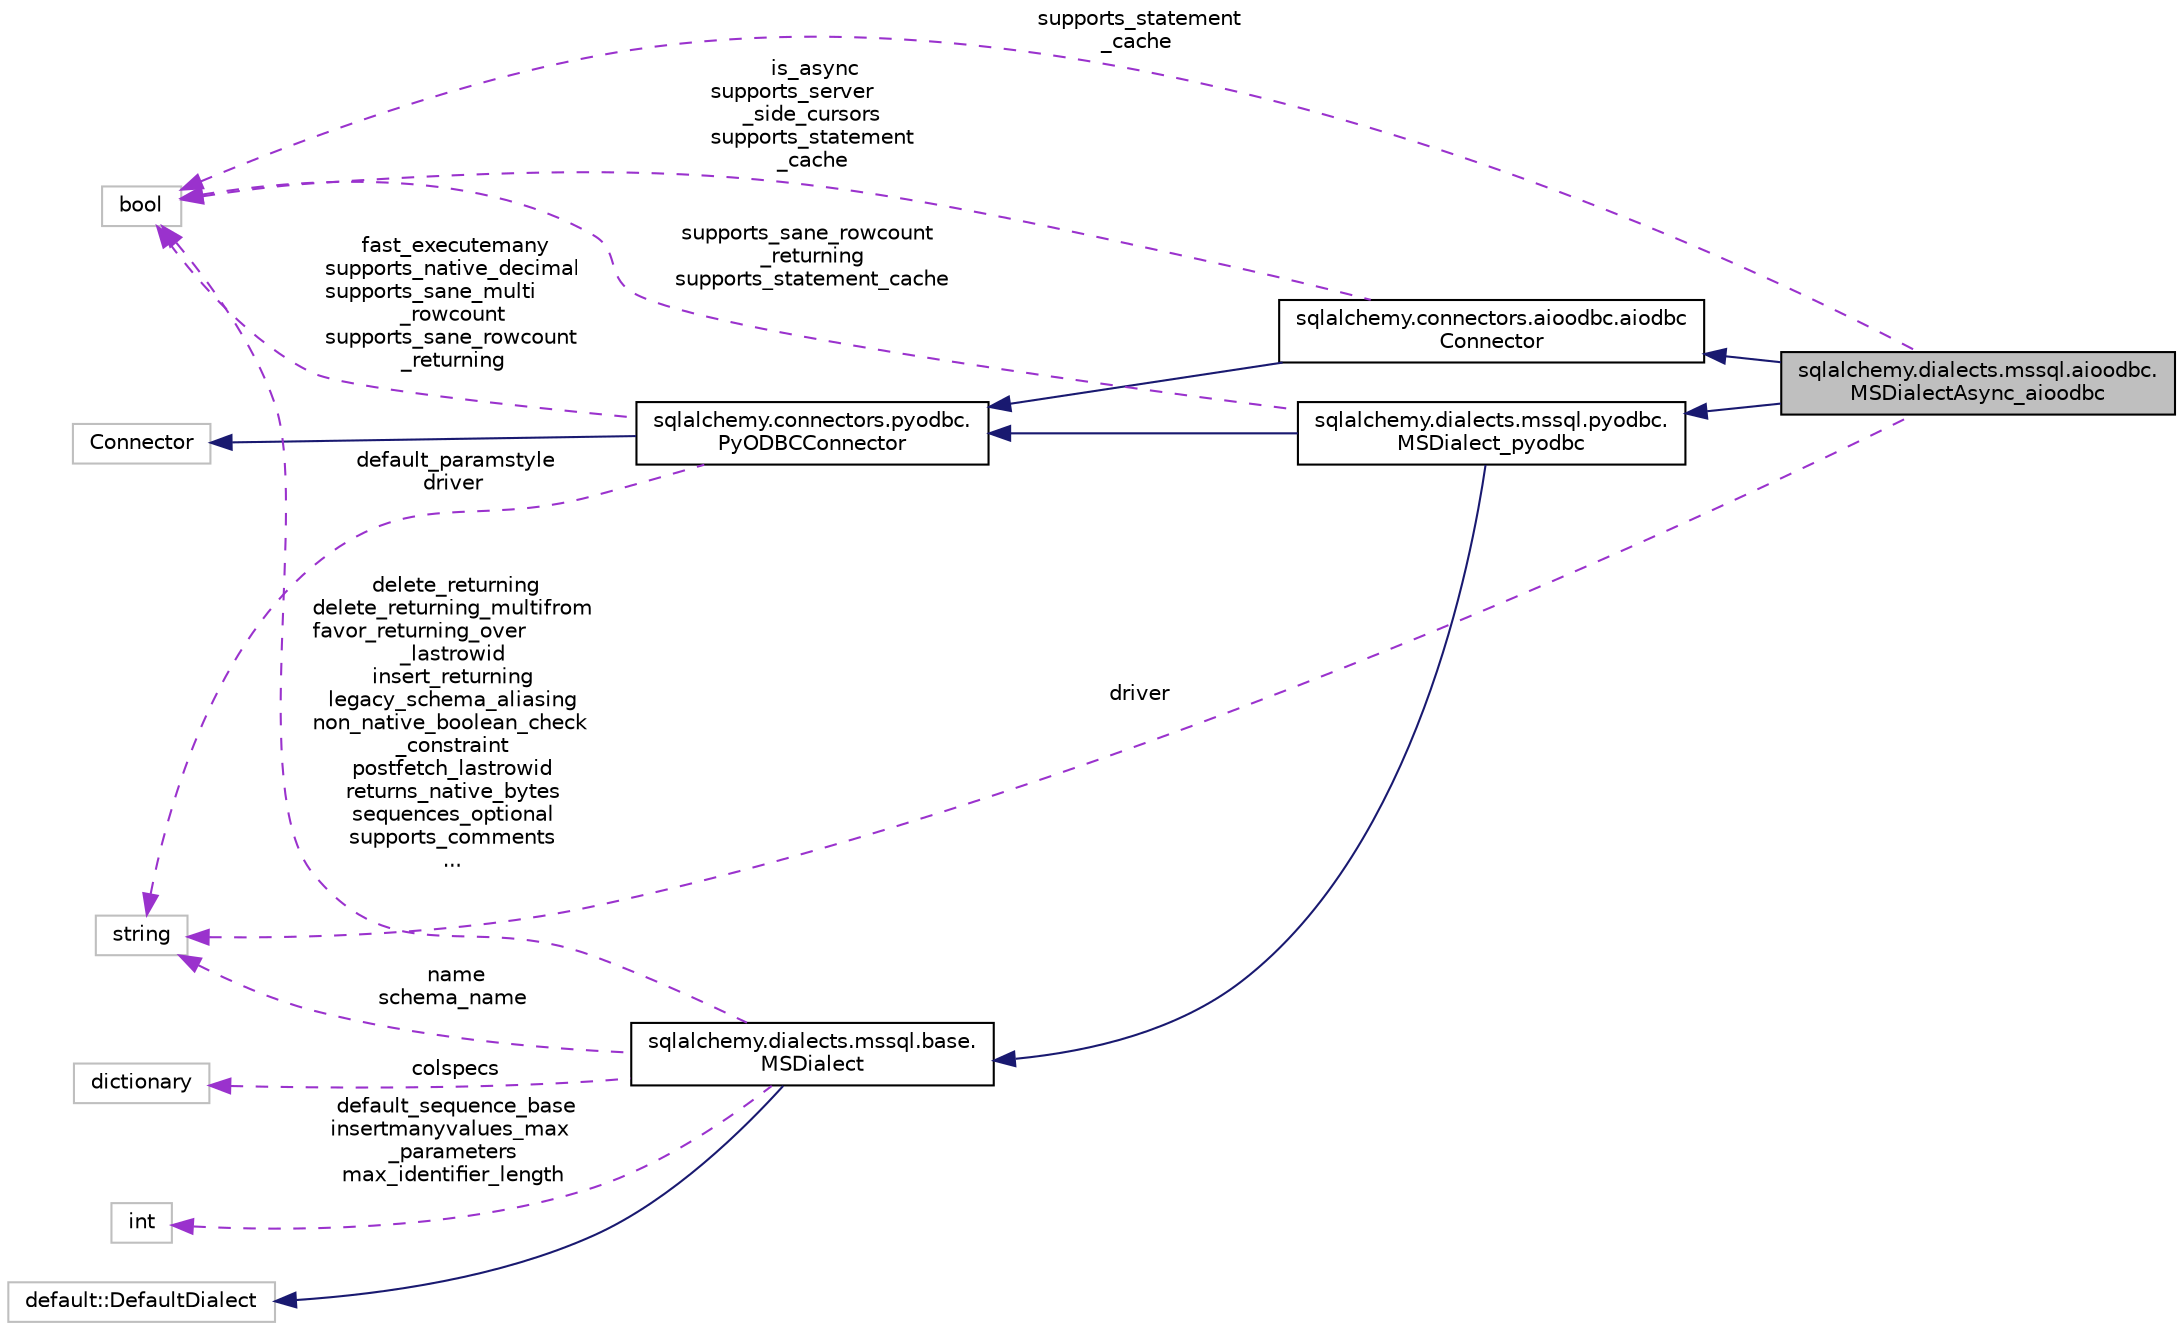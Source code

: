digraph "sqlalchemy.dialects.mssql.aioodbc.MSDialectAsync_aioodbc"
{
 // LATEX_PDF_SIZE
  edge [fontname="Helvetica",fontsize="10",labelfontname="Helvetica",labelfontsize="10"];
  node [fontname="Helvetica",fontsize="10",shape=record];
  rankdir="LR";
  Node1 [label="sqlalchemy.dialects.mssql.aioodbc.\lMSDialectAsync_aioodbc",height=0.2,width=0.4,color="black", fillcolor="grey75", style="filled", fontcolor="black",tooltip=" "];
  Node2 -> Node1 [dir="back",color="midnightblue",fontsize="10",style="solid",fontname="Helvetica"];
  Node2 [label="sqlalchemy.connectors.aioodbc.aiodbc\lConnector",height=0.2,width=0.4,color="black", fillcolor="white", style="filled",URL="$classsqlalchemy_1_1connectors_1_1aioodbc_1_1aiodbcConnector.html",tooltip=" "];
  Node3 -> Node2 [dir="back",color="midnightblue",fontsize="10",style="solid",fontname="Helvetica"];
  Node3 [label="sqlalchemy.connectors.pyodbc.\lPyODBCConnector",height=0.2,width=0.4,color="black", fillcolor="white", style="filled",URL="$classsqlalchemy_1_1connectors_1_1pyodbc_1_1PyODBCConnector.html",tooltip=" "];
  Node4 -> Node3 [dir="back",color="midnightblue",fontsize="10",style="solid",fontname="Helvetica"];
  Node4 [label="Connector",height=0.2,width=0.4,color="grey75", fillcolor="white", style="filled",tooltip=" "];
  Node5 -> Node3 [dir="back",color="darkorchid3",fontsize="10",style="dashed",label=" fast_executemany\nsupports_native_decimal\nsupports_sane_multi\l_rowcount\nsupports_sane_rowcount\l_returning" ,fontname="Helvetica"];
  Node5 [label="bool",height=0.2,width=0.4,color="grey75", fillcolor="white", style="filled",tooltip=" "];
  Node6 -> Node3 [dir="back",color="darkorchid3",fontsize="10",style="dashed",label=" default_paramstyle\ndriver" ,fontname="Helvetica"];
  Node6 [label="string",height=0.2,width=0.4,color="grey75", fillcolor="white", style="filled",tooltip=" "];
  Node5 -> Node2 [dir="back",color="darkorchid3",fontsize="10",style="dashed",label=" is_async\nsupports_server\l_side_cursors\nsupports_statement\l_cache" ,fontname="Helvetica"];
  Node7 -> Node1 [dir="back",color="midnightblue",fontsize="10",style="solid",fontname="Helvetica"];
  Node7 [label="sqlalchemy.dialects.mssql.pyodbc.\lMSDialect_pyodbc",height=0.2,width=0.4,color="black", fillcolor="white", style="filled",URL="$classsqlalchemy_1_1dialects_1_1mssql_1_1pyodbc_1_1MSDialect__pyodbc.html",tooltip=" "];
  Node3 -> Node7 [dir="back",color="midnightblue",fontsize="10",style="solid",fontname="Helvetica"];
  Node8 -> Node7 [dir="back",color="midnightblue",fontsize="10",style="solid",fontname="Helvetica"];
  Node8 [label="sqlalchemy.dialects.mssql.base.\lMSDialect",height=0.2,width=0.4,color="black", fillcolor="white", style="filled",URL="$classsqlalchemy_1_1dialects_1_1mssql_1_1base_1_1MSDialect.html",tooltip=" "];
  Node9 -> Node8 [dir="back",color="midnightblue",fontsize="10",style="solid",fontname="Helvetica"];
  Node9 [label="default::DefaultDialect",height=0.2,width=0.4,color="grey75", fillcolor="white", style="filled",tooltip=" "];
  Node5 -> Node8 [dir="back",color="darkorchid3",fontsize="10",style="dashed",label=" delete_returning\ndelete_returning_multifrom\nfavor_returning_over\l_lastrowid\ninsert_returning\nlegacy_schema_aliasing\nnon_native_boolean_check\l_constraint\npostfetch_lastrowid\nreturns_native_bytes\nsequences_optional\nsupports_comments\n..." ,fontname="Helvetica"];
  Node6 -> Node8 [dir="back",color="darkorchid3",fontsize="10",style="dashed",label=" name\nschema_name" ,fontname="Helvetica"];
  Node10 -> Node8 [dir="back",color="darkorchid3",fontsize="10",style="dashed",label=" default_sequence_base\ninsertmanyvalues_max\l_parameters\nmax_identifier_length" ,fontname="Helvetica"];
  Node10 [label="int",height=0.2,width=0.4,color="grey75", fillcolor="white", style="filled",tooltip=" "];
  Node11 -> Node8 [dir="back",color="darkorchid3",fontsize="10",style="dashed",label=" colspecs" ,fontname="Helvetica"];
  Node11 [label="dictionary",height=0.2,width=0.4,color="grey75", fillcolor="white", style="filled",tooltip=" "];
  Node5 -> Node7 [dir="back",color="darkorchid3",fontsize="10",style="dashed",label=" supports_sane_rowcount\l_returning\nsupports_statement_cache" ,fontname="Helvetica"];
  Node5 -> Node1 [dir="back",color="darkorchid3",fontsize="10",style="dashed",label=" supports_statement\l_cache" ,fontname="Helvetica"];
  Node6 -> Node1 [dir="back",color="darkorchid3",fontsize="10",style="dashed",label=" driver" ,fontname="Helvetica"];
}
